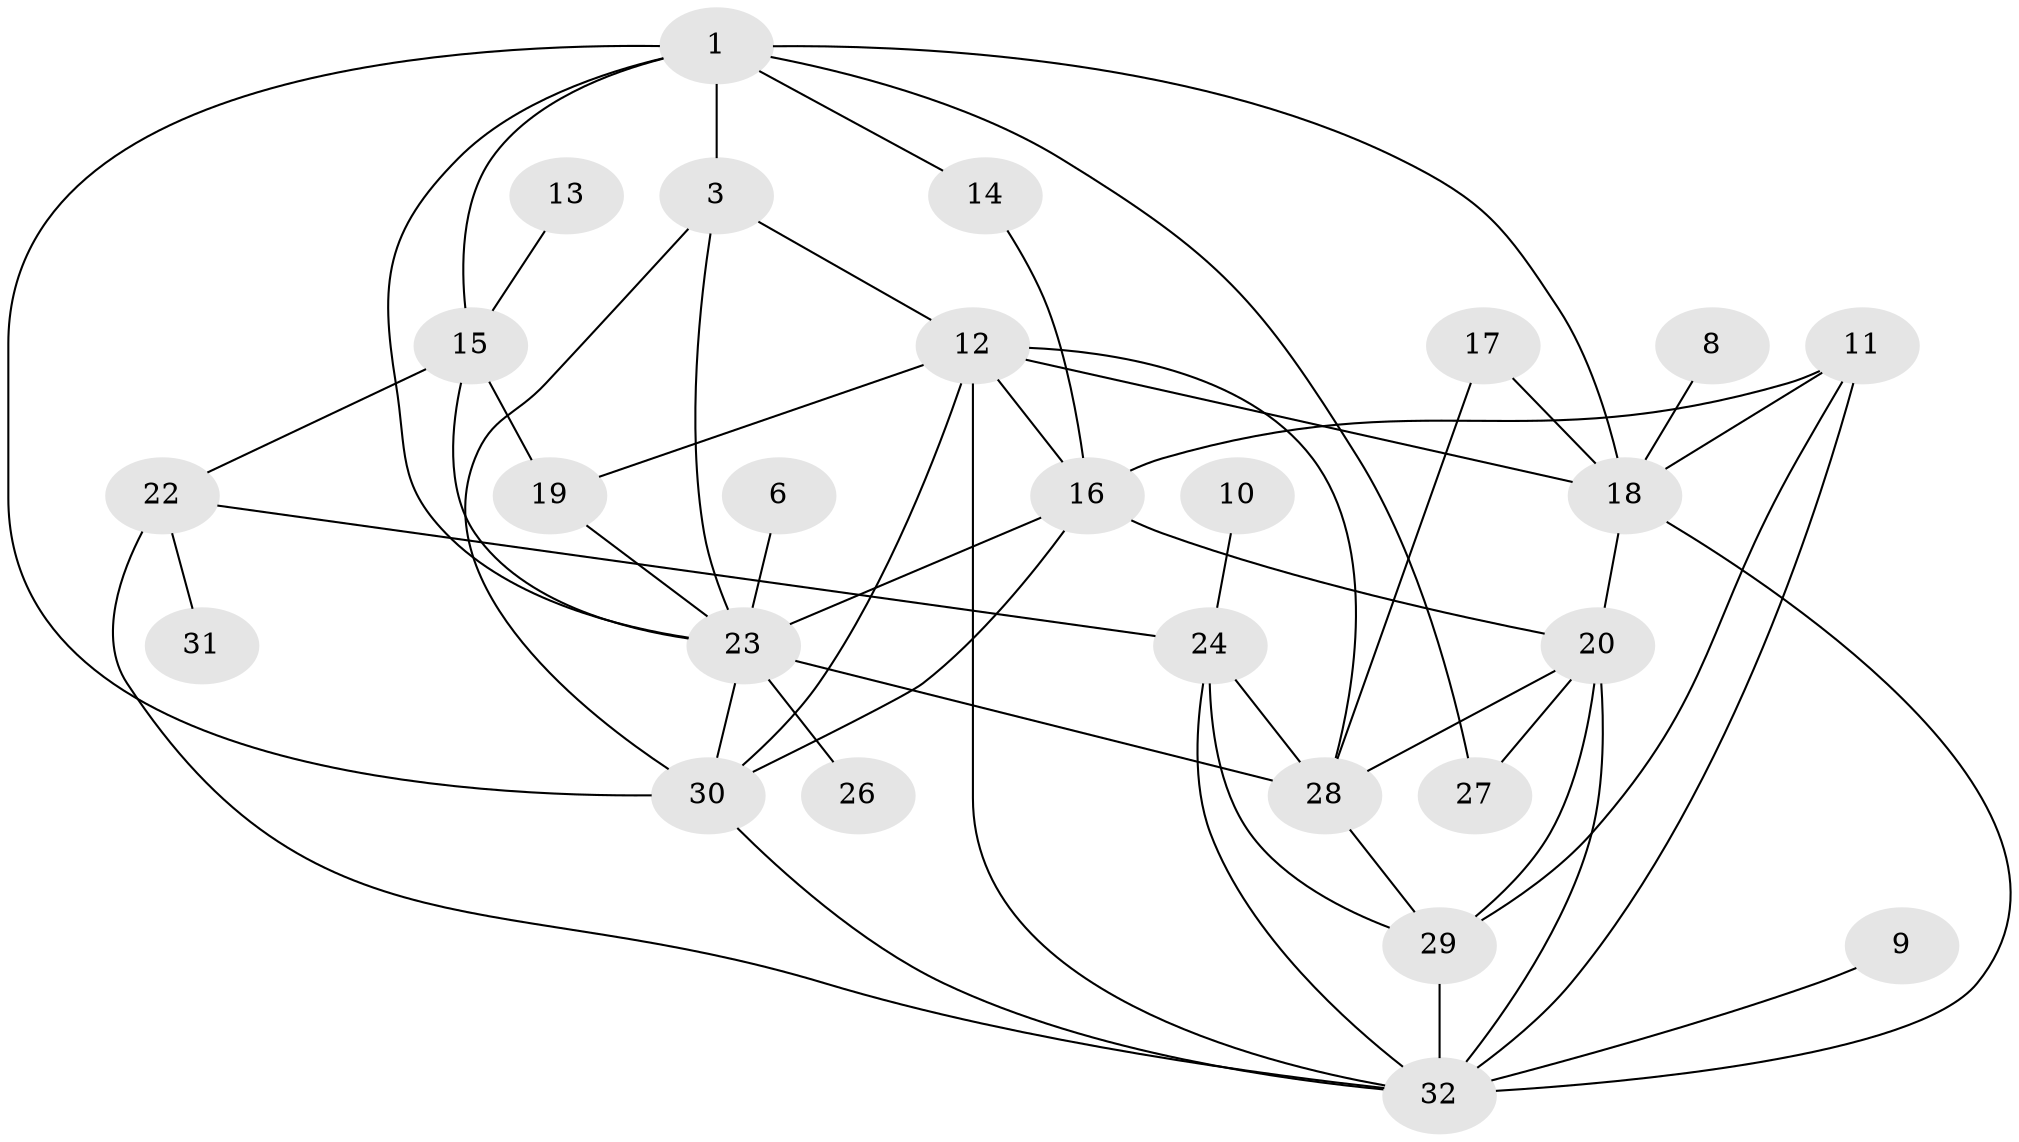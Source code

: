 // original degree distribution, {1: 0.19047619047619047, 7: 0.031746031746031744, 4: 0.20634920634920634, 5: 0.12698412698412698, 3: 0.19047619047619047, 0: 0.09523809523809523, 2: 0.15873015873015872}
// Generated by graph-tools (version 1.1) at 2025/49/03/09/25 03:49:11]
// undirected, 26 vertices, 53 edges
graph export_dot {
graph [start="1"]
  node [color=gray90,style=filled];
  1;
  3;
  6;
  8;
  9;
  10;
  11;
  12;
  13;
  14;
  15;
  16;
  17;
  18;
  19;
  20;
  22;
  23;
  24;
  26;
  27;
  28;
  29;
  30;
  31;
  32;
  1 -- 3 [weight=1.0];
  1 -- 14 [weight=1.0];
  1 -- 15 [weight=1.0];
  1 -- 18 [weight=1.0];
  1 -- 23 [weight=1.0];
  1 -- 27 [weight=1.0];
  1 -- 30 [weight=1.0];
  3 -- 12 [weight=1.0];
  3 -- 23 [weight=1.0];
  3 -- 30 [weight=1.0];
  6 -- 23 [weight=1.0];
  8 -- 18 [weight=1.0];
  9 -- 32 [weight=1.0];
  10 -- 24 [weight=1.0];
  11 -- 16 [weight=1.0];
  11 -- 18 [weight=1.0];
  11 -- 29 [weight=1.0];
  11 -- 32 [weight=1.0];
  12 -- 16 [weight=1.0];
  12 -- 18 [weight=1.0];
  12 -- 19 [weight=1.0];
  12 -- 28 [weight=1.0];
  12 -- 30 [weight=1.0];
  12 -- 32 [weight=1.0];
  13 -- 15 [weight=1.0];
  14 -- 16 [weight=1.0];
  15 -- 19 [weight=1.0];
  15 -- 22 [weight=1.0];
  15 -- 23 [weight=1.0];
  16 -- 20 [weight=1.0];
  16 -- 23 [weight=1.0];
  16 -- 30 [weight=1.0];
  17 -- 18 [weight=1.0];
  17 -- 28 [weight=1.0];
  18 -- 20 [weight=1.0];
  18 -- 32 [weight=1.0];
  19 -- 23 [weight=1.0];
  20 -- 27 [weight=1.0];
  20 -- 28 [weight=1.0];
  20 -- 29 [weight=1.0];
  20 -- 32 [weight=1.0];
  22 -- 24 [weight=1.0];
  22 -- 31 [weight=1.0];
  22 -- 32 [weight=1.0];
  23 -- 26 [weight=1.0];
  23 -- 28 [weight=2.0];
  23 -- 30 [weight=1.0];
  24 -- 28 [weight=1.0];
  24 -- 29 [weight=1.0];
  24 -- 32 [weight=1.0];
  28 -- 29 [weight=1.0];
  29 -- 32 [weight=2.0];
  30 -- 32 [weight=1.0];
}
